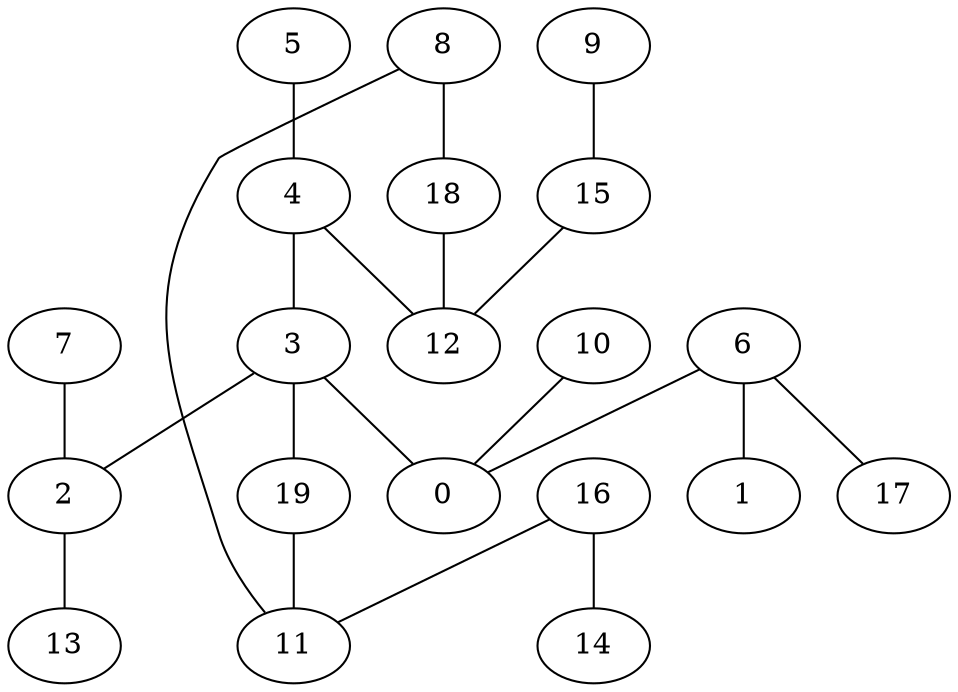 digraph GG_graph {

subgraph G_graph {
edge [color = black]
"10" -> "0" [dir = none]
"4" -> "12" [dir = none]
"4" -> "3" [dir = none]
"5" -> "4" [dir = none]
"2" -> "13" [dir = none]
"9" -> "15" [dir = none]
"15" -> "12" [dir = none]
"8" -> "18" [dir = none]
"8" -> "11" [dir = none]
"3" -> "0" [dir = none]
"3" -> "2" [dir = none]
"3" -> "19" [dir = none]
"16" -> "14" [dir = none]
"16" -> "11" [dir = none]
"7" -> "2" [dir = none]
"19" -> "11" [dir = none]
"6" -> "17" [dir = none]
"6" -> "1" [dir = none]
"6" -> "0" [dir = none]
"18" -> "12" [dir = none]
}

}
